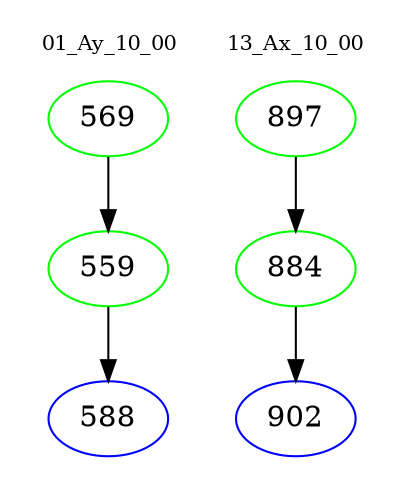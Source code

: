 digraph{
subgraph cluster_0 {
color = white
label = "01_Ay_10_00";
fontsize=10;
T0_569 [label="569", color="green"]
T0_569 -> T0_559 [color="black"]
T0_559 [label="559", color="green"]
T0_559 -> T0_588 [color="black"]
T0_588 [label="588", color="blue"]
}
subgraph cluster_1 {
color = white
label = "13_Ax_10_00";
fontsize=10;
T1_897 [label="897", color="green"]
T1_897 -> T1_884 [color="black"]
T1_884 [label="884", color="green"]
T1_884 -> T1_902 [color="black"]
T1_902 [label="902", color="blue"]
}
}
